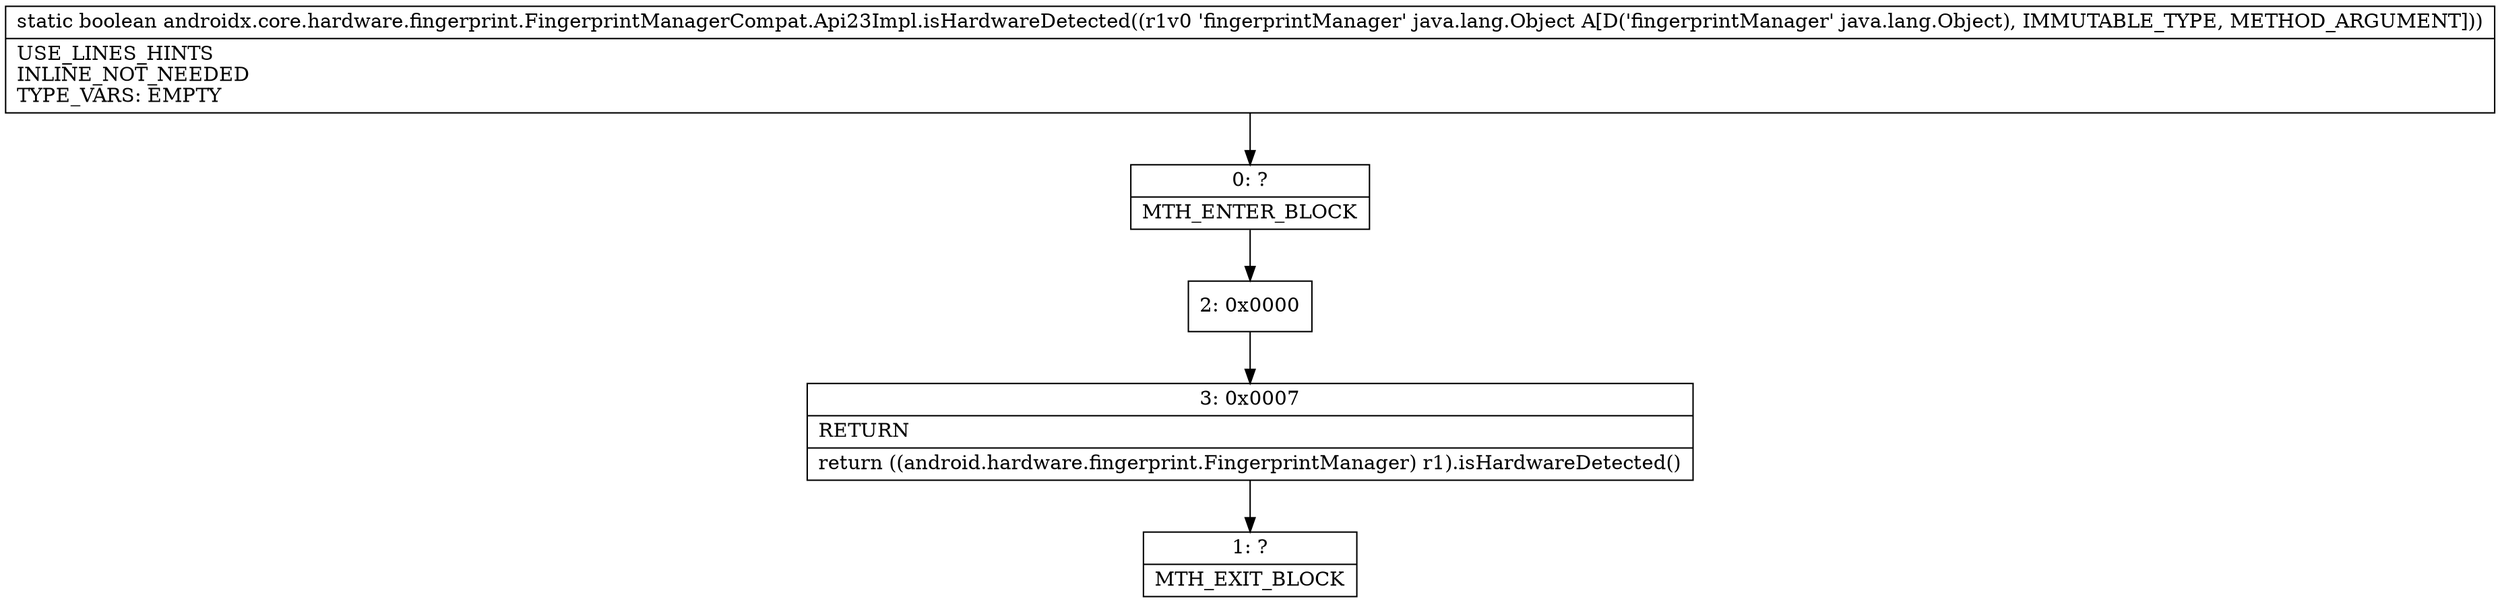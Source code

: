 digraph "CFG forandroidx.core.hardware.fingerprint.FingerprintManagerCompat.Api23Impl.isHardwareDetected(Ljava\/lang\/Object;)Z" {
Node_0 [shape=record,label="{0\:\ ?|MTH_ENTER_BLOCK\l}"];
Node_2 [shape=record,label="{2\:\ 0x0000}"];
Node_3 [shape=record,label="{3\:\ 0x0007|RETURN\l|return ((android.hardware.fingerprint.FingerprintManager) r1).isHardwareDetected()\l}"];
Node_1 [shape=record,label="{1\:\ ?|MTH_EXIT_BLOCK\l}"];
MethodNode[shape=record,label="{static boolean androidx.core.hardware.fingerprint.FingerprintManagerCompat.Api23Impl.isHardwareDetected((r1v0 'fingerprintManager' java.lang.Object A[D('fingerprintManager' java.lang.Object), IMMUTABLE_TYPE, METHOD_ARGUMENT]))  | USE_LINES_HINTS\lINLINE_NOT_NEEDED\lTYPE_VARS: EMPTY\l}"];
MethodNode -> Node_0;Node_0 -> Node_2;
Node_2 -> Node_3;
Node_3 -> Node_1;
}

